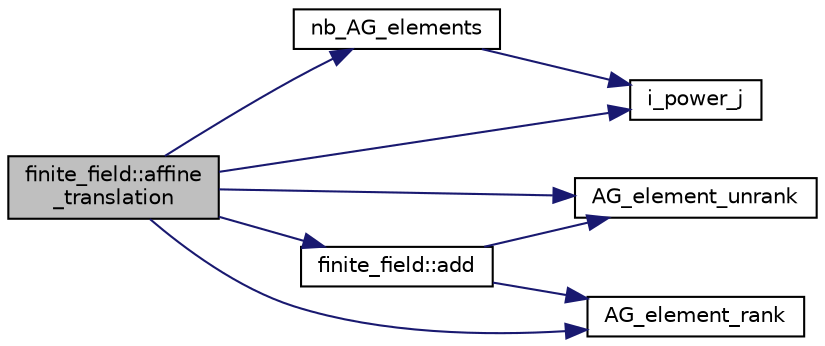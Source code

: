 digraph "finite_field::affine_translation"
{
  edge [fontname="Helvetica",fontsize="10",labelfontname="Helvetica",labelfontsize="10"];
  node [fontname="Helvetica",fontsize="10",shape=record];
  rankdir="LR";
  Node1422 [label="finite_field::affine\l_translation",height=0.2,width=0.4,color="black", fillcolor="grey75", style="filled", fontcolor="black"];
  Node1422 -> Node1423 [color="midnightblue",fontsize="10",style="solid",fontname="Helvetica"];
  Node1423 [label="nb_AG_elements",height=0.2,width=0.4,color="black", fillcolor="white", style="filled",URL="$d4/d67/geometry_8h.html#ab9de2574dd403dd453a0d35107f684f5"];
  Node1423 -> Node1424 [color="midnightblue",fontsize="10",style="solid",fontname="Helvetica"];
  Node1424 [label="i_power_j",height=0.2,width=0.4,color="black", fillcolor="white", style="filled",URL="$de/dc5/algebra__and__number__theory_8h.html#a39b321523e8957d701618bb5cac542b5"];
  Node1422 -> Node1424 [color="midnightblue",fontsize="10",style="solid",fontname="Helvetica"];
  Node1422 -> Node1425 [color="midnightblue",fontsize="10",style="solid",fontname="Helvetica"];
  Node1425 [label="AG_element_unrank",height=0.2,width=0.4,color="black", fillcolor="white", style="filled",URL="$d4/d67/geometry_8h.html#a4a33b86c87b2879b97cfa1327abe2885"];
  Node1422 -> Node1426 [color="midnightblue",fontsize="10",style="solid",fontname="Helvetica"];
  Node1426 [label="finite_field::add",height=0.2,width=0.4,color="black", fillcolor="white", style="filled",URL="$df/d5a/classfinite__field.html#a8f12328a27500f3c7be0c849ebbc9d14"];
  Node1426 -> Node1425 [color="midnightblue",fontsize="10",style="solid",fontname="Helvetica"];
  Node1426 -> Node1427 [color="midnightblue",fontsize="10",style="solid",fontname="Helvetica"];
  Node1427 [label="AG_element_rank",height=0.2,width=0.4,color="black", fillcolor="white", style="filled",URL="$d4/d67/geometry_8h.html#ab2ac908d07dd8038fd996e26bdc75c17"];
  Node1422 -> Node1427 [color="midnightblue",fontsize="10",style="solid",fontname="Helvetica"];
}

